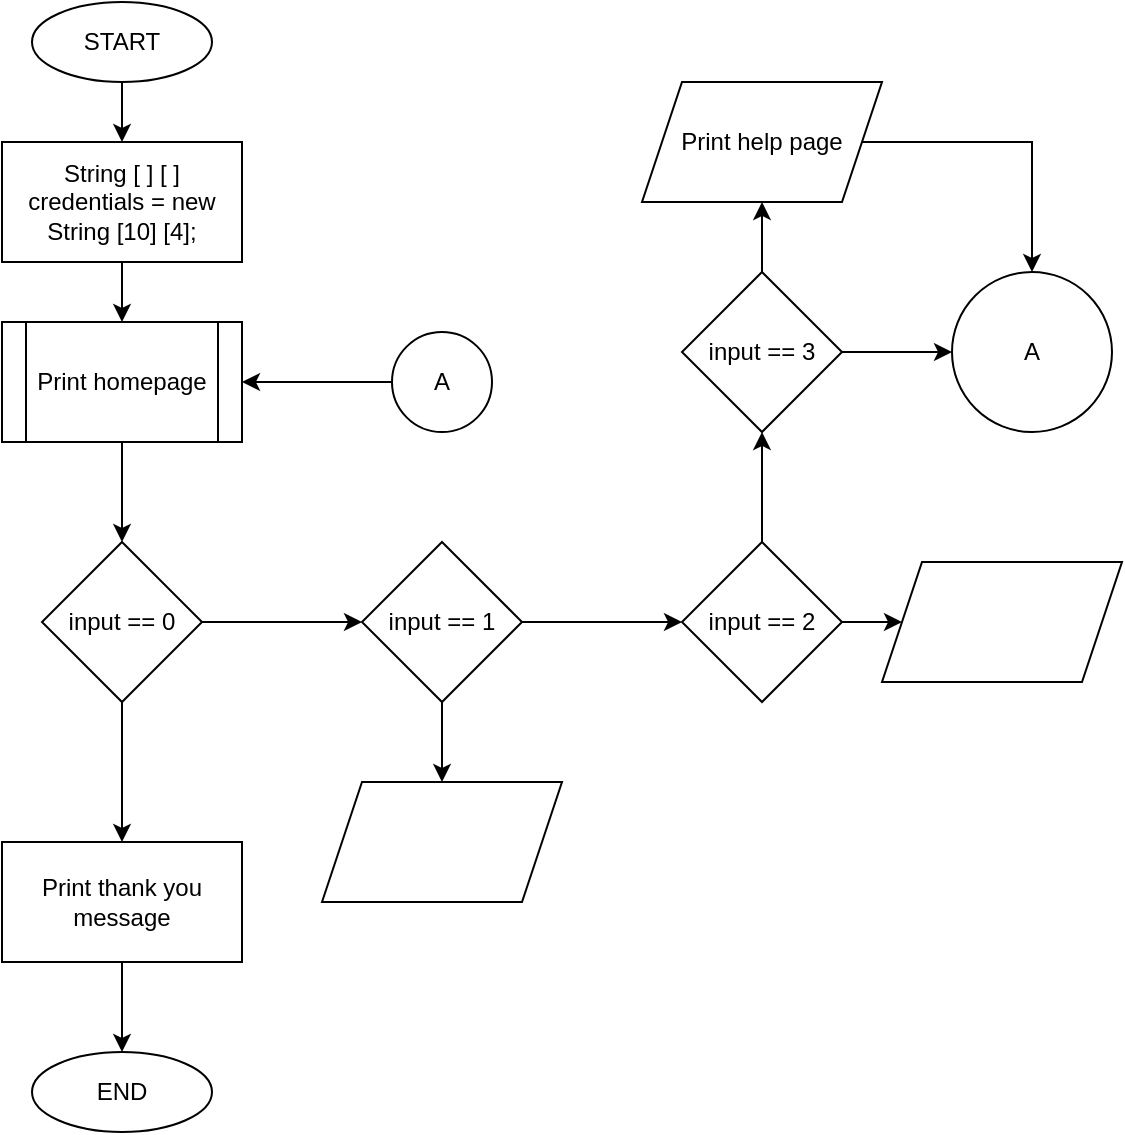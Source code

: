 <mxfile version="21.3.8" type="github">
  <diagram id="C5RBs43oDa-KdzZeNtuy" name="Page-1">
    <mxGraphModel dx="766" dy="790" grid="1" gridSize="10" guides="1" tooltips="1" connect="1" arrows="1" fold="1" page="1" pageScale="1" pageWidth="827" pageHeight="1169" math="0" shadow="0">
      <root>
        <mxCell id="WIyWlLk6GJQsqaUBKTNV-0" />
        <mxCell id="WIyWlLk6GJQsqaUBKTNV-1" parent="WIyWlLk6GJQsqaUBKTNV-0" />
        <mxCell id="xewsJjiK1BAN4hkDJKhY-4" value="" style="edgeStyle=orthogonalEdgeStyle;rounded=0;orthogonalLoop=1;jettySize=auto;html=1;" edge="1" parent="WIyWlLk6GJQsqaUBKTNV-1" source="xewsJjiK1BAN4hkDJKhY-1" target="xewsJjiK1BAN4hkDJKhY-3">
          <mxGeometry relative="1" as="geometry" />
        </mxCell>
        <mxCell id="xewsJjiK1BAN4hkDJKhY-1" value="START" style="ellipse;whiteSpace=wrap;html=1;" vertex="1" parent="WIyWlLk6GJQsqaUBKTNV-1">
          <mxGeometry x="30" y="20" width="90" height="40" as="geometry" />
        </mxCell>
        <mxCell id="xewsJjiK1BAN4hkDJKhY-2" value="END" style="ellipse;whiteSpace=wrap;html=1;" vertex="1" parent="WIyWlLk6GJQsqaUBKTNV-1">
          <mxGeometry x="30" y="545" width="90" height="40" as="geometry" />
        </mxCell>
        <mxCell id="xewsJjiK1BAN4hkDJKhY-6" value="" style="edgeStyle=orthogonalEdgeStyle;rounded=0;orthogonalLoop=1;jettySize=auto;html=1;" edge="1" parent="WIyWlLk6GJQsqaUBKTNV-1" source="xewsJjiK1BAN4hkDJKhY-3" target="xewsJjiK1BAN4hkDJKhY-5">
          <mxGeometry relative="1" as="geometry" />
        </mxCell>
        <mxCell id="xewsJjiK1BAN4hkDJKhY-3" value="String [ ] [ ] credentials = new String [10] [4];" style="whiteSpace=wrap;html=1;" vertex="1" parent="WIyWlLk6GJQsqaUBKTNV-1">
          <mxGeometry x="15" y="90" width="120" height="60" as="geometry" />
        </mxCell>
        <mxCell id="xewsJjiK1BAN4hkDJKhY-8" value="" style="edgeStyle=orthogonalEdgeStyle;rounded=0;orthogonalLoop=1;jettySize=auto;html=1;" edge="1" parent="WIyWlLk6GJQsqaUBKTNV-1" source="xewsJjiK1BAN4hkDJKhY-5" target="xewsJjiK1BAN4hkDJKhY-7">
          <mxGeometry relative="1" as="geometry" />
        </mxCell>
        <mxCell id="xewsJjiK1BAN4hkDJKhY-5" value="Print homepage" style="shape=process;whiteSpace=wrap;html=1;backgroundOutline=1;" vertex="1" parent="WIyWlLk6GJQsqaUBKTNV-1">
          <mxGeometry x="15" y="180" width="120" height="60" as="geometry" />
        </mxCell>
        <mxCell id="xewsJjiK1BAN4hkDJKhY-10" value="" style="edgeStyle=orthogonalEdgeStyle;rounded=0;orthogonalLoop=1;jettySize=auto;html=1;" edge="1" parent="WIyWlLk6GJQsqaUBKTNV-1" source="xewsJjiK1BAN4hkDJKhY-7" target="xewsJjiK1BAN4hkDJKhY-9">
          <mxGeometry relative="1" as="geometry" />
        </mxCell>
        <mxCell id="xewsJjiK1BAN4hkDJKhY-16" value="" style="edgeStyle=orthogonalEdgeStyle;rounded=0;orthogonalLoop=1;jettySize=auto;html=1;" edge="1" parent="WIyWlLk6GJQsqaUBKTNV-1" source="xewsJjiK1BAN4hkDJKhY-7" target="xewsJjiK1BAN4hkDJKhY-15">
          <mxGeometry relative="1" as="geometry" />
        </mxCell>
        <mxCell id="xewsJjiK1BAN4hkDJKhY-7" value="input == 0" style="rhombus;whiteSpace=wrap;html=1;" vertex="1" parent="WIyWlLk6GJQsqaUBKTNV-1">
          <mxGeometry x="35" y="290" width="80" height="80" as="geometry" />
        </mxCell>
        <mxCell id="xewsJjiK1BAN4hkDJKhY-12" value="" style="edgeStyle=orthogonalEdgeStyle;rounded=0;orthogonalLoop=1;jettySize=auto;html=1;" edge="1" parent="WIyWlLk6GJQsqaUBKTNV-1" source="xewsJjiK1BAN4hkDJKhY-9" target="xewsJjiK1BAN4hkDJKhY-11">
          <mxGeometry relative="1" as="geometry" />
        </mxCell>
        <mxCell id="xewsJjiK1BAN4hkDJKhY-23" value="" style="edgeStyle=orthogonalEdgeStyle;rounded=0;orthogonalLoop=1;jettySize=auto;html=1;" edge="1" parent="WIyWlLk6GJQsqaUBKTNV-1" source="xewsJjiK1BAN4hkDJKhY-9" target="xewsJjiK1BAN4hkDJKhY-20">
          <mxGeometry relative="1" as="geometry" />
        </mxCell>
        <mxCell id="xewsJjiK1BAN4hkDJKhY-9" value="input == 1" style="rhombus;whiteSpace=wrap;html=1;" vertex="1" parent="WIyWlLk6GJQsqaUBKTNV-1">
          <mxGeometry x="195" y="290" width="80" height="80" as="geometry" />
        </mxCell>
        <mxCell id="xewsJjiK1BAN4hkDJKhY-14" value="" style="edgeStyle=orthogonalEdgeStyle;rounded=0;orthogonalLoop=1;jettySize=auto;html=1;" edge="1" parent="WIyWlLk6GJQsqaUBKTNV-1" source="xewsJjiK1BAN4hkDJKhY-11" target="xewsJjiK1BAN4hkDJKhY-13">
          <mxGeometry relative="1" as="geometry" />
        </mxCell>
        <mxCell id="xewsJjiK1BAN4hkDJKhY-24" value="" style="edgeStyle=orthogonalEdgeStyle;rounded=0;orthogonalLoop=1;jettySize=auto;html=1;" edge="1" parent="WIyWlLk6GJQsqaUBKTNV-1" source="xewsJjiK1BAN4hkDJKhY-11" target="xewsJjiK1BAN4hkDJKhY-21">
          <mxGeometry relative="1" as="geometry" />
        </mxCell>
        <mxCell id="xewsJjiK1BAN4hkDJKhY-11" value="input == 2" style="rhombus;whiteSpace=wrap;html=1;" vertex="1" parent="WIyWlLk6GJQsqaUBKTNV-1">
          <mxGeometry x="355" y="290" width="80" height="80" as="geometry" />
        </mxCell>
        <mxCell id="xewsJjiK1BAN4hkDJKhY-25" value="" style="edgeStyle=orthogonalEdgeStyle;rounded=0;orthogonalLoop=1;jettySize=auto;html=1;" edge="1" parent="WIyWlLk6GJQsqaUBKTNV-1" source="xewsJjiK1BAN4hkDJKhY-13" target="xewsJjiK1BAN4hkDJKhY-22">
          <mxGeometry relative="1" as="geometry" />
        </mxCell>
        <mxCell id="xewsJjiK1BAN4hkDJKhY-32" value="" style="edgeStyle=orthogonalEdgeStyle;rounded=0;orthogonalLoop=1;jettySize=auto;html=1;" edge="1" parent="WIyWlLk6GJQsqaUBKTNV-1" source="xewsJjiK1BAN4hkDJKhY-13" target="xewsJjiK1BAN4hkDJKhY-30">
          <mxGeometry relative="1" as="geometry" />
        </mxCell>
        <mxCell id="xewsJjiK1BAN4hkDJKhY-13" value="input == 3" style="rhombus;whiteSpace=wrap;html=1;" vertex="1" parent="WIyWlLk6GJQsqaUBKTNV-1">
          <mxGeometry x="355" y="155" width="80" height="80" as="geometry" />
        </mxCell>
        <mxCell id="xewsJjiK1BAN4hkDJKhY-17" value="" style="edgeStyle=orthogonalEdgeStyle;rounded=0;orthogonalLoop=1;jettySize=auto;html=1;" edge="1" parent="WIyWlLk6GJQsqaUBKTNV-1" source="xewsJjiK1BAN4hkDJKhY-15" target="xewsJjiK1BAN4hkDJKhY-2">
          <mxGeometry relative="1" as="geometry" />
        </mxCell>
        <mxCell id="xewsJjiK1BAN4hkDJKhY-15" value="Print thank you message" style="whiteSpace=wrap;html=1;" vertex="1" parent="WIyWlLk6GJQsqaUBKTNV-1">
          <mxGeometry x="15" y="440" width="120" height="60" as="geometry" />
        </mxCell>
        <mxCell id="xewsJjiK1BAN4hkDJKhY-20" value="" style="shape=parallelogram;perimeter=parallelogramPerimeter;whiteSpace=wrap;html=1;fixedSize=1;" vertex="1" parent="WIyWlLk6GJQsqaUBKTNV-1">
          <mxGeometry x="175" y="410" width="120" height="60" as="geometry" />
        </mxCell>
        <mxCell id="xewsJjiK1BAN4hkDJKhY-21" value="" style="shape=parallelogram;perimeter=parallelogramPerimeter;whiteSpace=wrap;html=1;fixedSize=1;" vertex="1" parent="WIyWlLk6GJQsqaUBKTNV-1">
          <mxGeometry x="455" y="300" width="120" height="60" as="geometry" />
        </mxCell>
        <mxCell id="xewsJjiK1BAN4hkDJKhY-31" value="" style="edgeStyle=orthogonalEdgeStyle;rounded=0;orthogonalLoop=1;jettySize=auto;html=1;" edge="1" parent="WIyWlLk6GJQsqaUBKTNV-1" source="xewsJjiK1BAN4hkDJKhY-22" target="xewsJjiK1BAN4hkDJKhY-30">
          <mxGeometry relative="1" as="geometry" />
        </mxCell>
        <mxCell id="xewsJjiK1BAN4hkDJKhY-22" value="Print help page" style="shape=parallelogram;perimeter=parallelogramPerimeter;whiteSpace=wrap;html=1;fixedSize=1;" vertex="1" parent="WIyWlLk6GJQsqaUBKTNV-1">
          <mxGeometry x="335" y="60" width="120" height="60" as="geometry" />
        </mxCell>
        <mxCell id="xewsJjiK1BAN4hkDJKhY-27" value="" style="edgeStyle=orthogonalEdgeStyle;rounded=0;orthogonalLoop=1;jettySize=auto;html=1;" edge="1" parent="WIyWlLk6GJQsqaUBKTNV-1" source="xewsJjiK1BAN4hkDJKhY-26" target="xewsJjiK1BAN4hkDJKhY-5">
          <mxGeometry relative="1" as="geometry" />
        </mxCell>
        <mxCell id="xewsJjiK1BAN4hkDJKhY-26" value="A" style="ellipse;whiteSpace=wrap;html=1;aspect=fixed;" vertex="1" parent="WIyWlLk6GJQsqaUBKTNV-1">
          <mxGeometry x="210" y="185" width="50" height="50" as="geometry" />
        </mxCell>
        <mxCell id="xewsJjiK1BAN4hkDJKhY-30" value="A" style="ellipse;whiteSpace=wrap;html=1;" vertex="1" parent="WIyWlLk6GJQsqaUBKTNV-1">
          <mxGeometry x="490" y="155" width="80" height="80" as="geometry" />
        </mxCell>
      </root>
    </mxGraphModel>
  </diagram>
</mxfile>
